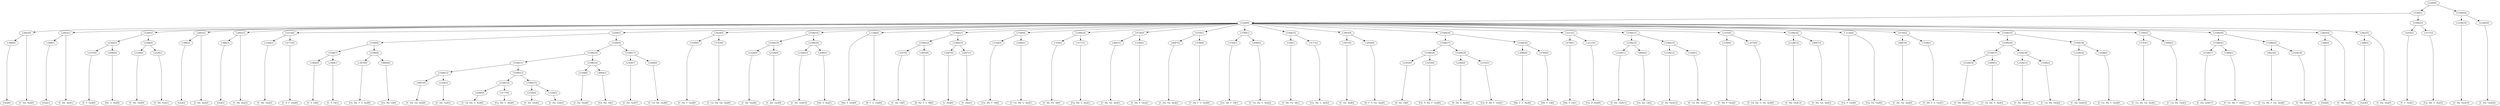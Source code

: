 digraph sample{
"L-686(0)"->"[Gis](0)"
"L2843(0)"->"[C  Dis  Ais](0)"
"L2843(0)"->"L-686(0)"
"L-686(1)"->"[Gis](1)"
"L2843(1)"->"[C  Dis  Ais](1)"
"L2843(1)"->"L-686(1)"
"L4355(0)"->"[C  F  Gis](0)"
"L2090(0)"->"[Dis  G  Ais](0)"
"L5306(3)"->"L4355(0)"
"L5306(3)"->"L2090(0)"
"L2328(0)"->"[C  Dis  Gis](0)"
"L2328(1)"->"[C  Dis  Gis](1)"
"L5306(4)"->"L2328(0)"
"L5306(4)"->"L2328(1)"
"L5306(2)"->"L5306(3)"
"L5306(2)"->"L5306(4)"
"L-686(2)"->"[Gis](2)"
"L2843(2)"->"[C  Dis  Ais](2)"
"L2843(2)"->"L-686(2)"
"L-686(3)"->"[Gis](3)"
"L2843(3)"->"[C  Dis  Ais](3)"
"L2843(3)"->"L-686(3)"
"L2328(2)"->"[C  Dis  Gis](2)"
"L4771(0)"->"[C  D  F  Gis](0)"
"L5215(0)"->"L2328(2)"
"L5215(0)"->"L4771(0)"
"L1484(0)"->"[C  E  G](0)"
"L1484(1)"->"[C  E  G](1)"
"L5306(7)"->"L1484(0)"
"L5306(7)"->"L1484(1)"
"L-2070(0)"->"[Cis  Dis  F  G  Ais](0)"
"L4804(0)"->"[Cis  Dis  G](0)"
"L5306(8)"->"L-2070(0)"
"L5306(8)"->"L4804(0)"
"L5306(6)"->"L5306(7)"
"L5306(6)"->"L5306(8)"
"L4687(0)"->"[C  Dis  Gis  Ais](0)"
"L2328(3)"->"[C  Dis  Gis](3)"
"L5306(12)"->"L4687(0)"
"L5306(12)"->"L2328(3)"
"L2060(0)"->"[C  Cis  Dis  G  Ais](0)"
"L3177(0)"->"[Cis  Dis  G  Ais](0)"
"L5306(14)"->"L2060(0)"
"L5306(14)"->"L3177(0)"
"L2328(4)"->"[C  Dis  Gis](4)"
"L2328(5)"->"[C  Dis  Gis](5)"
"L5306(15)"->"L2328(4)"
"L5306(15)"->"L2328(5)"
"L5306(13)"->"L5306(14)"
"L5306(13)"->"L5306(15)"
"L5306(11)"->"L5306(12)"
"L5306(11)"->"L5306(13)"
"L2328(6)"->"[C  Dis  Gis](6)"
"L4804(1)"->"[Cis  Dis  G](1)"
"L5306(16)"->"L2328(6)"
"L5306(16)"->"L4804(1)"
"L5306(10)"->"L5306(11)"
"L5306(10)"->"L5306(16)"
"L2328(7)"->"[C  Dis  Gis](7)"
"L1649(0)"->"[C  Cis  Dis  Gis](0)"
"L5306(17)"->"L2328(7)"
"L5306(17)"->"L1649(0)"
"L5306(9)"->"L5306(10)"
"L5306(9)"->"L5306(17)"
"L5306(5)"->"L5306(6)"
"L5306(5)"->"L5306(9)"
"L3189(0)"->"[C  Dis  F  Gis](0)"
"L3743(0)"->"[C  Cis  Dis  Gis  Ais](0)"
"L3819(0)"->"L3189(0)"
"L3819(0)"->"L3743(0)"
"L2328(8)"->"[C  Dis  Gis](8)"
"L2328(9)"->"[C  Dis  Gis](9)"
"L5306(19)"->"L2328(8)"
"L5306(19)"->"L2328(9)"
"L2328(10)"->"[C  Dis  Gis](10)"
"L2090(1)"->"[Dis  G  Ais](1)"
"L5306(20)"->"L2328(10)"
"L5306(20)"->"L2090(1)"
"L5306(18)"->"L5306(19)"
"L5306(18)"->"L5306(20)"
"L-1106(0)"->"[Dis  F  Gis](0)"
"L-1106(0)"->"[D  F  G  Gis](0)"
"L3107(0)"->"[C  Dis  G](0)"
"L2893(0)"->"[D  Dis  F  G  B](0)"
"L5306(22)"->"L3107(0)"
"L5306(22)"->"L2893(0)"
"L2067(0)"->"[C  Dis](0)"
"L2067(1)"->"[C  Dis](1)"
"L5306(23)"->"L2067(0)"
"L5306(23)"->"L2067(1)"
"L5306(21)"->"L5306(22)"
"L5306(21)"->"L5306(23)"
"L3744(0)"->"[Cis  Dis  F  G](0)"
"L2060(1)"->"[C  Cis  Dis  G  Ais](1)"
"L3760(0)"->"L3744(0)"
"L3760(0)"->"L2060(1)"
"L359(0)"->"[C  Dis  Fis  A](0)"
"L3177(1)"->"[Cis  Dis  G  Ais](1)"
"L5306(24)"->"L359(0)"
"L5306(24)"->"L3177(1)"
"L4687(1)"->"[C  Dis  Gis  Ais](1)"
"L3189(1)"->"[C  Dis  F  Gis](1)"
"L4750(0)"->"L4687(1)"
"L4750(0)"->"L3189(1)"
"L4687(2)"->"[C  Dis  Gis  Ais](2)"
"L3188(0)"->"[C  Dis  F  G  Gis](0)"
"L4750(1)"->"L4687(2)"
"L4750(1)"->"L3188(0)"
"L3744(1)"->"[Cis  Dis  F  G](1)"
"L2060(2)"->"[C  Cis  Dis  G  Ais](2)"
"L3760(1)"->"L3744(1)"
"L3760(1)"->"L2060(2)"
"L359(1)"->"[C  Dis  Fis  A](1)"
"L3177(2)"->"[Cis  Dis  G  Ais](2)"
"L5306(25)"->"L359(1)"
"L5306(25)"->"L3177(2)"
"L3971(0)"->"[C  Gis  Ais](0)"
"L-2058(0)"->"[D  F  G  Gis  Ais](0)"
"L3993(0)"->"L3971(0)"
"L3993(0)"->"L-2058(0)"
"L4363(0)"->"[D  Dis  G](0)"
"L2103(0)"->"[Cis  D  Dis  F  Gis](0)"
"L5306(28)"->"L4363(0)"
"L5306(28)"->"L2103(0)"
"L2246(0)"->"[D  Dis  G  Ais](0)"
"L2103(1)"->"[Cis  D  Dis  F  Gis](1)"
"L5306(29)"->"L2246(0)"
"L5306(29)"->"L2103(1)"
"L5306(27)"->"L5306(28)"
"L5306(27)"->"L5306(29)"
"L-2086(0)"->"[Dis  F  G  Ais](0)"
"L4749(0)"->"[Dis  F  G](0)"
"L5306(30)"->"L-2086(0)"
"L5306(30)"->"L4749(0)"
"L5306(26)"->"L5306(27)"
"L5306(26)"->"L5306(30)"
"L4749(1)"->"[Dis  F  G](1)"
"L-2111(0)"->"[Cis  D  Dis](0)"
"L5215(1)"->"L4749(1)"
"L5215(1)"->"L-2111(0)"
"L2328(11)"->"[C  Dis  Gis](11)"
"L4804(2)"->"[Cis  Dis  G](2)"
"L5306(32)"->"L2328(11)"
"L5306(32)"->"L4804(2)"
"L2328(12)"->"[C  Dis  Gis](12)"
"L1649(1)"->"[C  Cis  Dis  Gis](1)"
"L5306(33)"->"L2328(12)"
"L5306(33)"->"L1649(1)"
"L5306(31)"->"L5306(32)"
"L5306(31)"->"L5306(33)"
"L3189(2)"->"[C  Dis  F  Gis](2)"
"L-2079(0)"->"[C  Cis  Dis  G  Gis  Ais](0)"
"L3335(0)"->"L3189(2)"
"L3335(0)"->"L-2079(0)"
"L2328(13)"->"[C  Dis  Gis](13)"
"L4687(3)"->"[C  Dis  Gis  Ais](3)"
"L5306(34)"->"L2328(13)"
"L5306(34)"->"L4687(3)"
"L-1124(0)"->"[Cis  F  Gis](0)"
"L-1124(0)"->"[Cis  Fis  Gis](0)"
"L4687(4)"->"[C  Dis  Gis  Ais](4)"
"L3188(1)"->"[C  Dis  F  G  Gis](1)"
"L4750(2)"->"L4687(4)"
"L4750(2)"->"L3188(1)"
"L2328(14)"->"[C  Dis  Gis](14)"
"L2060(3)"->"[C  Cis  Dis  G  Ais](3)"
"L5306(37)"->"L2328(14)"
"L5306(37)"->"L2060(3)"
"L2328(15)"->"[C  Dis  Gis](15)"
"L1649(2)"->"[C  Cis  Dis  Gis](2)"
"L5306(38)"->"L2328(15)"
"L5306(38)"->"L1649(2)"
"L5306(36)"->"L5306(37)"
"L5306(36)"->"L5306(38)"
"L2328(16)"->"[C  Dis  Gis](16)"
"L1648(0)"->"[C  Cis  Dis  F  Gis](0)"
"L5306(39)"->"L2328(16)"
"L5306(39)"->"L1648(0)"
"L5306(35)"->"L5306(36)"
"L5306(35)"->"L5306(39)"
"L3743(1)"->"[C  Cis  Dis  Gis  Ais](1)"
"L1649(3)"->"[C  Cis  Dis  Gis](3)"
"L3760(2)"->"L3743(1)"
"L3760(2)"->"L1649(3)"
"L2328(17)"->"[C  Dis  Gis](17)"
"L1648(1)"->"[C  Cis  Dis  F  Gis](1)"
"L5306(41)"->"L2328(17)"
"L5306(41)"->"L1648(1)"
"L4823(0)"->"[C  Cis  Dis  F  Gis  Ais](0)"
"L2328(18)"->"[C  Dis  Gis](18)"
"L5306(42)"->"L4823(0)"
"L5306(42)"->"L2328(18)"
"L5306(40)"->"L5306(41)"
"L5306(40)"->"L5306(42)"
"L-686(4)"->"[Gis](4)"
"L2843(4)"->"[C  Dis  Ais](4)"
"L2843(4)"->"L-686(4)"
"L-686(5)"->"[Gis](5)"
"L2843(5)"->"[C  Dis  Ais](5)"
"L2843(5)"->"L-686(5)"
"L5249(0)"->"L2843(0)"
"L5249(0)"->"L2843(1)"
"L5249(0)"->"L5306(2)"
"L5249(0)"->"L2843(2)"
"L5249(0)"->"L2843(3)"
"L5249(0)"->"L5215(0)"
"L5249(0)"->"L5306(5)"
"L5249(0)"->"L3819(0)"
"L5249(0)"->"L5306(18)"
"L5249(0)"->"L-1106(0)"
"L5249(0)"->"L5306(21)"
"L5249(0)"->"L3760(0)"
"L5249(0)"->"L5306(24)"
"L5249(0)"->"L4750(0)"
"L5249(0)"->"L4750(1)"
"L5249(0)"->"L3760(1)"
"L5249(0)"->"L5306(25)"
"L5249(0)"->"L3993(0)"
"L5249(0)"->"L5306(26)"
"L5249(0)"->"L5215(1)"
"L5249(0)"->"L5306(31)"
"L5249(0)"->"L3335(0)"
"L5249(0)"->"L5306(34)"
"L5249(0)"->"L-1124(0)"
"L5249(0)"->"L4750(2)"
"L5249(0)"->"L5306(35)"
"L5249(0)"->"L3760(2)"
"L5249(0)"->"L5306(40)"
"L5249(0)"->"L2843(4)"
"L5249(0)"->"L2843(5)"
"L4355(1)"->"[C  F  Gis](1)"
"L3177(3)"->"[Cis  Dis  G  Ais](3)"
"L5306(43)"->"L4355(1)"
"L5306(43)"->"L3177(3)"
"L5306(1)"->"L5249(0)"
"L5306(1)"->"L5306(43)"
"L2328(19)"->"[C  Dis  Gis](19)"
"L2328(20)"->"[C  Dis  Gis](20)"
"L5306(44)"->"L2328(19)"
"L5306(44)"->"L2328(20)"
"L5306(0)"->"L5306(1)"
"L5306(0)"->"L5306(44)"
{rank = min; "L5306(0)"}
{rank = same; "L5306(1)"; "L5306(44)";}
{rank = same; "L5249(0)"; "L5306(43)"; "L2328(19)"; "L2328(20)";}
{rank = same; "L2843(0)"; "L2843(1)"; "L5306(2)"; "L2843(2)"; "L2843(3)"; "L5215(0)"; "L5306(5)"; "L3819(0)"; "L5306(18)"; "L-1106(0)"; "L5306(21)"; "L3760(0)"; "L5306(24)"; "L4750(0)"; "L4750(1)"; "L3760(1)"; "L5306(25)"; "L3993(0)"; "L5306(26)"; "L5215(1)"; "L5306(31)"; "L3335(0)"; "L5306(34)"; "L-1124(0)"; "L4750(2)"; "L5306(35)"; "L3760(2)"; "L5306(40)"; "L2843(4)"; "L2843(5)"; "L4355(1)"; "L3177(3)";}
{rank = same; "L-686(0)"; "L-686(1)"; "L5306(3)"; "L5306(4)"; "L-686(2)"; "L-686(3)"; "L2328(2)"; "L4771(0)"; "L5306(6)"; "L5306(9)"; "L3189(0)"; "L3743(0)"; "L5306(19)"; "L5306(20)"; "L5306(22)"; "L5306(23)"; "L3744(0)"; "L2060(1)"; "L359(0)"; "L3177(1)"; "L4687(1)"; "L3189(1)"; "L4687(2)"; "L3188(0)"; "L3744(1)"; "L2060(2)"; "L359(1)"; "L3177(2)"; "L3971(0)"; "L-2058(0)"; "L5306(27)"; "L5306(30)"; "L4749(1)"; "L-2111(0)"; "L5306(32)"; "L5306(33)"; "L3189(2)"; "L-2079(0)"; "L2328(13)"; "L4687(3)"; "L4687(4)"; "L3188(1)"; "L5306(36)"; "L5306(39)"; "L3743(1)"; "L1649(3)"; "L5306(41)"; "L5306(42)"; "L-686(4)"; "L-686(5)";}
{rank = same; "L4355(0)"; "L2090(0)"; "L2328(0)"; "L2328(1)"; "L5306(7)"; "L5306(8)"; "L5306(10)"; "L5306(17)"; "L2328(8)"; "L2328(9)"; "L2328(10)"; "L2090(1)"; "L3107(0)"; "L2893(0)"; "L2067(0)"; "L2067(1)"; "L5306(28)"; "L5306(29)"; "L-2086(0)"; "L4749(0)"; "L2328(11)"; "L4804(2)"; "L2328(12)"; "L1649(1)"; "L5306(37)"; "L5306(38)"; "L2328(16)"; "L1648(0)"; "L2328(17)"; "L1648(1)"; "L4823(0)"; "L2328(18)";}
{rank = same; "L1484(0)"; "L1484(1)"; "L-2070(0)"; "L4804(0)"; "L5306(11)"; "L5306(16)"; "L2328(7)"; "L1649(0)"; "L4363(0)"; "L2103(0)"; "L2246(0)"; "L2103(1)"; "L2328(14)"; "L2060(3)"; "L2328(15)"; "L1649(2)";}
{rank = same; "L5306(12)"; "L5306(13)"; "L2328(6)"; "L4804(1)";}
{rank = same; "L4687(0)"; "L2328(3)"; "L5306(14)"; "L5306(15)";}
{rank = same; "L2060(0)"; "L3177(0)"; "L2328(4)"; "L2328(5)";}
{rank = max; "[C  Cis  Dis  F  Gis  Ais](0)"; "[C  Cis  Dis  F  Gis](0)"; "[C  Cis  Dis  F  Gis](1)"; "[C  Cis  Dis  G  Ais](0)"; "[C  Cis  Dis  G  Ais](1)"; "[C  Cis  Dis  G  Ais](2)"; "[C  Cis  Dis  G  Ais](3)"; "[C  Cis  Dis  G  Gis  Ais](0)"; "[C  Cis  Dis  Gis  Ais](0)"; "[C  Cis  Dis  Gis  Ais](1)"; "[C  Cis  Dis  Gis](0)"; "[C  Cis  Dis  Gis](1)"; "[C  Cis  Dis  Gis](2)"; "[C  Cis  Dis  Gis](3)"; "[C  D  F  Gis](0)"; "[C  Dis  Ais](0)"; "[C  Dis  Ais](1)"; "[C  Dis  Ais](2)"; "[C  Dis  Ais](3)"; "[C  Dis  Ais](4)"; "[C  Dis  Ais](5)"; "[C  Dis  F  G  Gis](0)"; "[C  Dis  F  G  Gis](1)"; "[C  Dis  F  Gis](0)"; "[C  Dis  F  Gis](1)"; "[C  Dis  F  Gis](2)"; "[C  Dis  Fis  A](0)"; "[C  Dis  Fis  A](1)"; "[C  Dis  G](0)"; "[C  Dis  Gis  Ais](0)"; "[C  Dis  Gis  Ais](1)"; "[C  Dis  Gis  Ais](2)"; "[C  Dis  Gis  Ais](3)"; "[C  Dis  Gis  Ais](4)"; "[C  Dis  Gis](0)"; "[C  Dis  Gis](1)"; "[C  Dis  Gis](10)"; "[C  Dis  Gis](11)"; "[C  Dis  Gis](12)"; "[C  Dis  Gis](13)"; "[C  Dis  Gis](14)"; "[C  Dis  Gis](15)"; "[C  Dis  Gis](16)"; "[C  Dis  Gis](17)"; "[C  Dis  Gis](18)"; "[C  Dis  Gis](19)"; "[C  Dis  Gis](2)"; "[C  Dis  Gis](20)"; "[C  Dis  Gis](3)"; "[C  Dis  Gis](4)"; "[C  Dis  Gis](5)"; "[C  Dis  Gis](6)"; "[C  Dis  Gis](7)"; "[C  Dis  Gis](8)"; "[C  Dis  Gis](9)"; "[C  Dis](0)"; "[C  Dis](1)"; "[C  E  G](0)"; "[C  E  G](1)"; "[C  F  Gis](0)"; "[C  F  Gis](1)"; "[C  Gis  Ais](0)"; "[Cis  D  Dis  F  Gis](0)"; "[Cis  D  Dis  F  Gis](1)"; "[Cis  D  Dis](0)"; "[Cis  Dis  F  G  Ais](0)"; "[Cis  Dis  F  G](0)"; "[Cis  Dis  F  G](1)"; "[Cis  Dis  G  Ais](0)"; "[Cis  Dis  G  Ais](1)"; "[Cis  Dis  G  Ais](2)"; "[Cis  Dis  G  Ais](3)"; "[Cis  Dis  G](0)"; "[Cis  Dis  G](1)"; "[Cis  Dis  G](2)"; "[Cis  F  Gis](0)"; "[Cis  Fis  Gis](0)"; "[D  Dis  F  G  B](0)"; "[D  Dis  G  Ais](0)"; "[D  Dis  G](0)"; "[D  F  G  Gis  Ais](0)"; "[D  F  G  Gis](0)"; "[Dis  F  G  Ais](0)"; "[Dis  F  G](0)"; "[Dis  F  G](1)"; "[Dis  F  Gis](0)"; "[Dis  G  Ais](0)"; "[Dis  G  Ais](1)"; "[Gis](0)"; "[Gis](1)"; "[Gis](2)"; "[Gis](3)"; "[Gis](4)"; "[Gis](5)";}
}